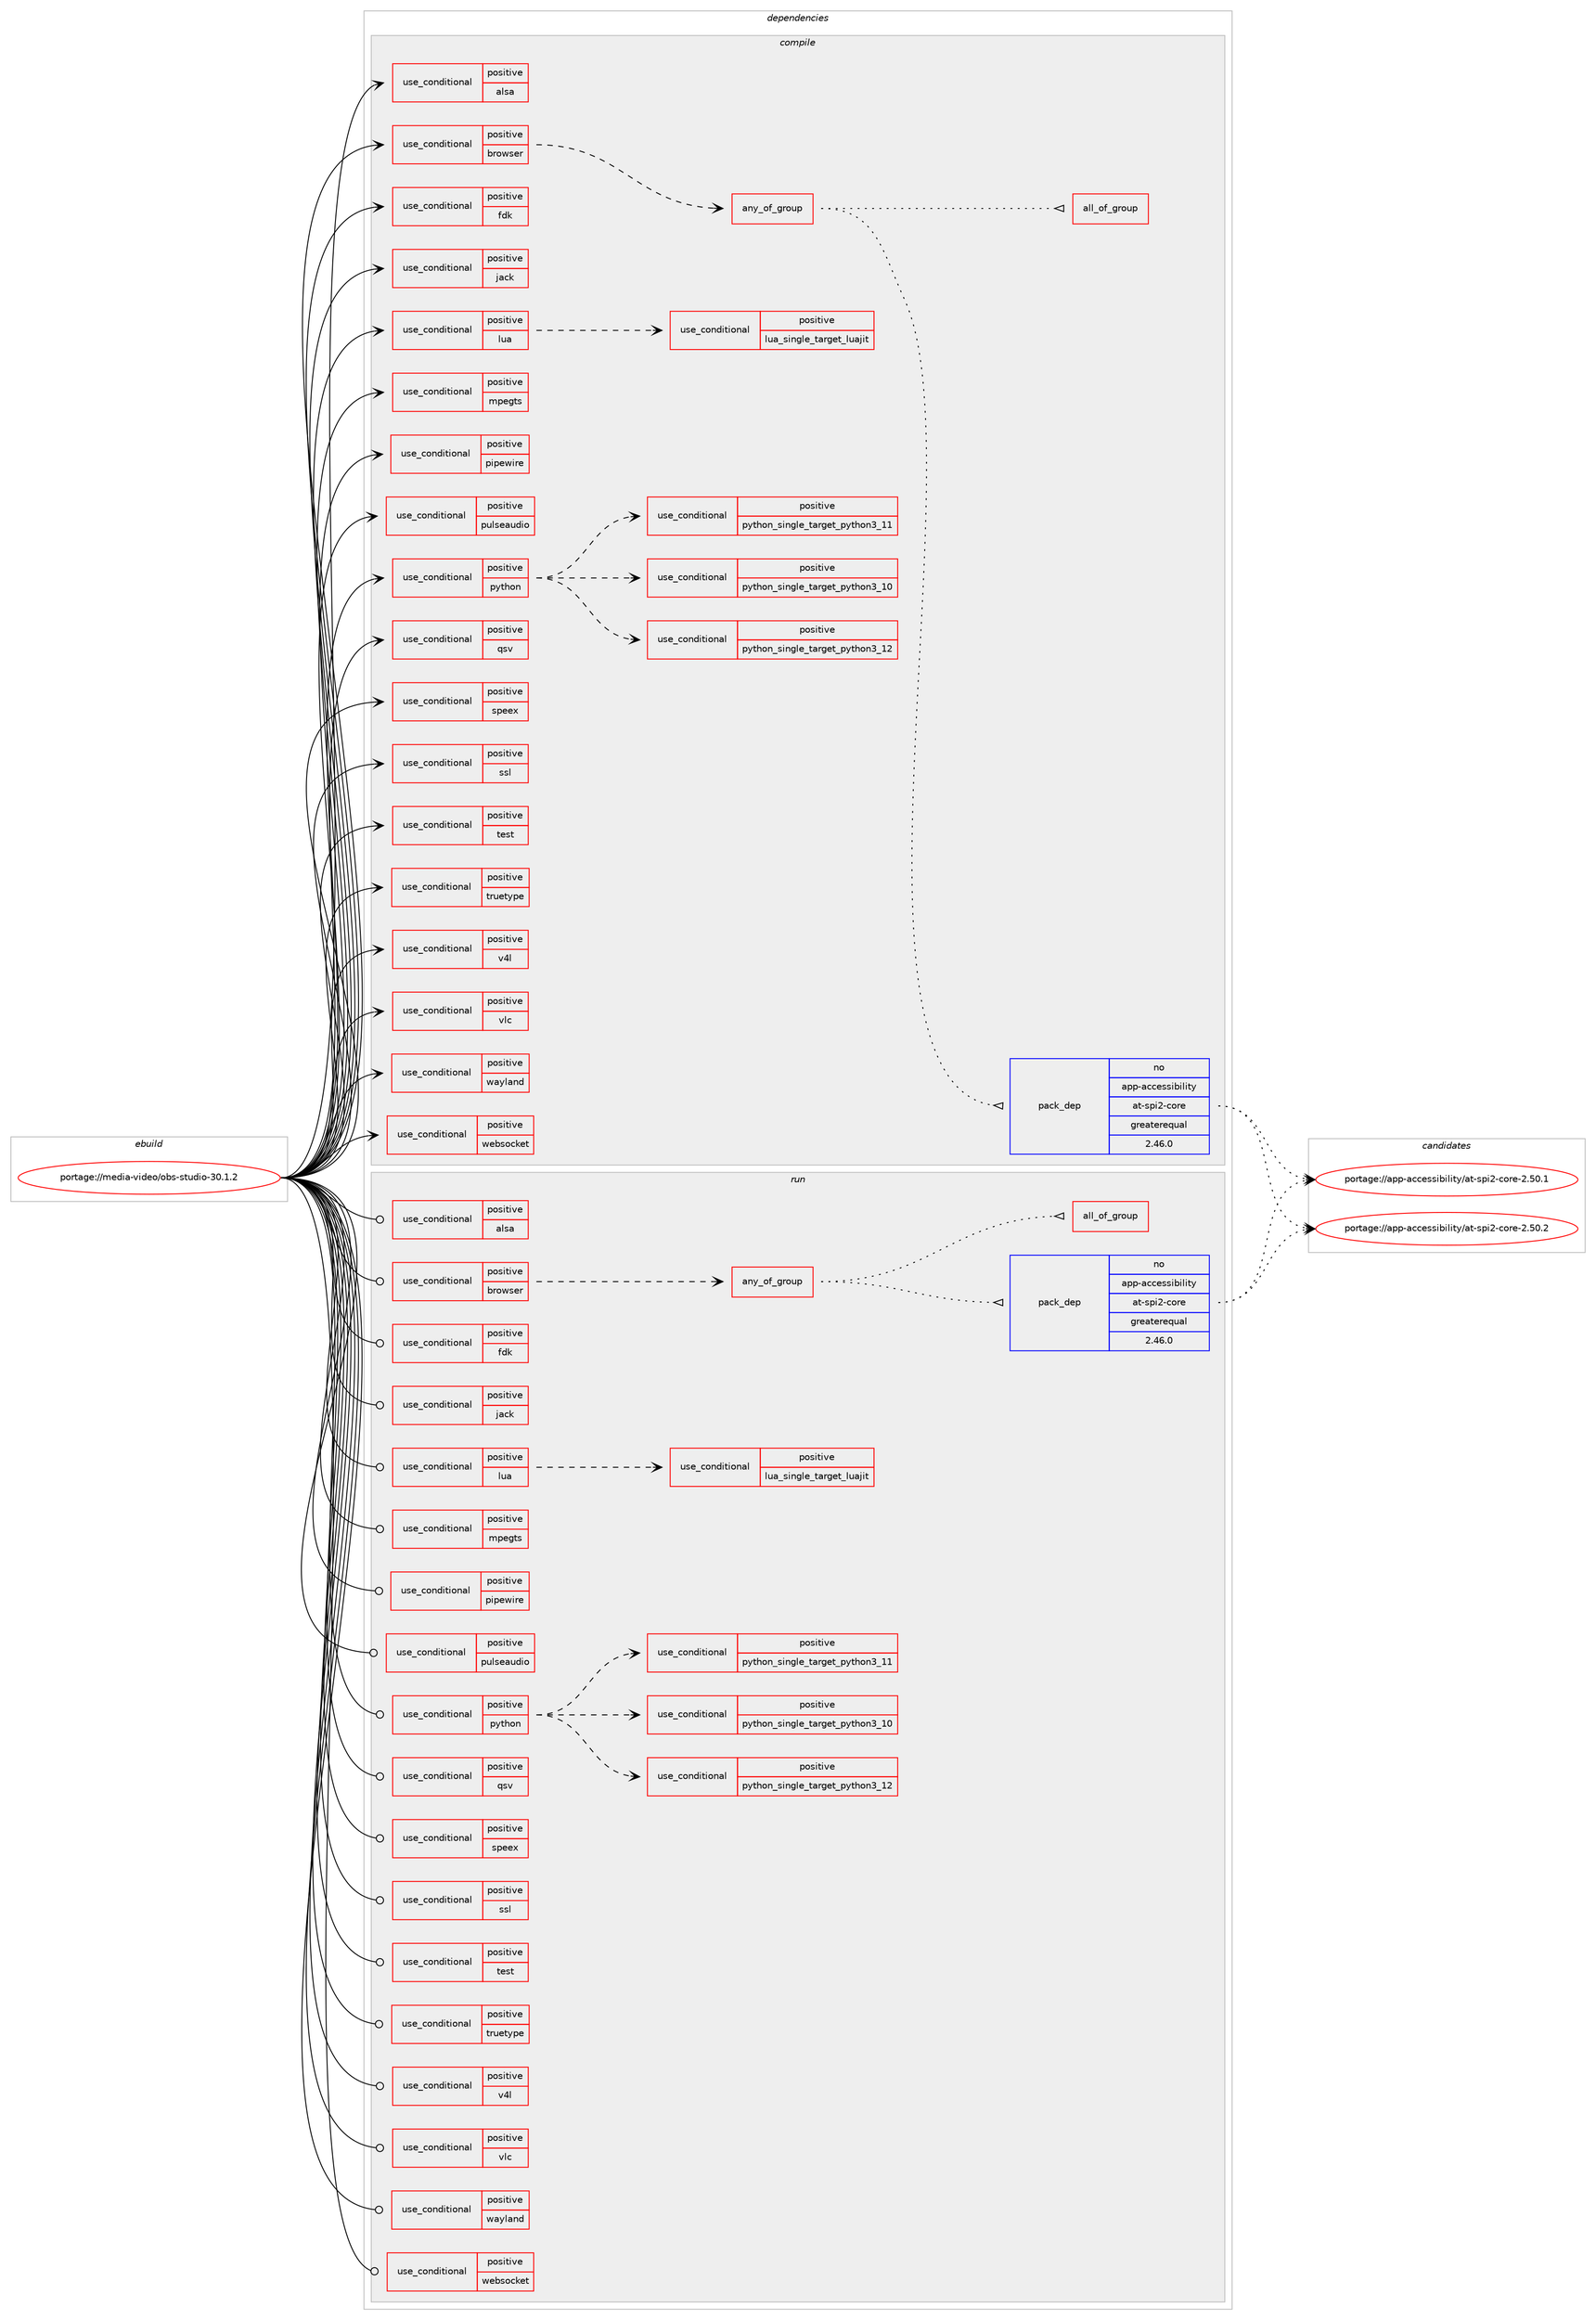 digraph prolog {

# *************
# Graph options
# *************

newrank=true;
concentrate=true;
compound=true;
graph [rankdir=LR,fontname=Helvetica,fontsize=10,ranksep=1.5];#, ranksep=2.5, nodesep=0.2];
edge  [arrowhead=vee];
node  [fontname=Helvetica,fontsize=10];

# **********
# The ebuild
# **********

subgraph cluster_leftcol {
color=gray;
rank=same;
label=<<i>ebuild</i>>;
id [label="portage://media-video/obs-studio-30.1.2", color=red, width=4, href="../media-video/obs-studio-30.1.2.svg"];
}

# ****************
# The dependencies
# ****************

subgraph cluster_midcol {
color=gray;
label=<<i>dependencies</i>>;
subgraph cluster_compile {
fillcolor="#eeeeee";
style=filled;
label=<<i>compile</i>>;
subgraph cond83059 {
dependency171029 [label=<<TABLE BORDER="0" CELLBORDER="1" CELLSPACING="0" CELLPADDING="4"><TR><TD ROWSPAN="3" CELLPADDING="10">use_conditional</TD></TR><TR><TD>positive</TD></TR><TR><TD>alsa</TD></TR></TABLE>>, shape=none, color=red];
# *** BEGIN UNKNOWN DEPENDENCY TYPE (TODO) ***
# dependency171029 -> package_dependency(portage://media-video/obs-studio-30.1.2,install,no,media-libs,alsa-lib,none,[,,],[],[])
# *** END UNKNOWN DEPENDENCY TYPE (TODO) ***

}
id:e -> dependency171029:w [weight=20,style="solid",arrowhead="vee"];
subgraph cond83060 {
dependency171030 [label=<<TABLE BORDER="0" CELLBORDER="1" CELLSPACING="0" CELLPADDING="4"><TR><TD ROWSPAN="3" CELLPADDING="10">use_conditional</TD></TR><TR><TD>positive</TD></TR><TR><TD>browser</TD></TR></TABLE>>, shape=none, color=red];
subgraph any2308 {
dependency171031 [label=<<TABLE BORDER="0" CELLBORDER="1" CELLSPACING="0" CELLPADDING="4"><TR><TD CELLPADDING="10">any_of_group</TD></TR></TABLE>>, shape=none, color=red];subgraph pack85498 {
dependency171032 [label=<<TABLE BORDER="0" CELLBORDER="1" CELLSPACING="0" CELLPADDING="4" WIDTH="220"><TR><TD ROWSPAN="6" CELLPADDING="30">pack_dep</TD></TR><TR><TD WIDTH="110">no</TD></TR><TR><TD>app-accessibility</TD></TR><TR><TD>at-spi2-core</TD></TR><TR><TD>greaterequal</TD></TR><TR><TD>2.46.0</TD></TR></TABLE>>, shape=none, color=blue];
}
dependency171031:e -> dependency171032:w [weight=20,style="dotted",arrowhead="oinv"];
subgraph all167 {
dependency171033 [label=<<TABLE BORDER="0" CELLBORDER="1" CELLSPACING="0" CELLPADDING="4"><TR><TD CELLPADDING="10">all_of_group</TD></TR></TABLE>>, shape=none, color=red];# *** BEGIN UNKNOWN DEPENDENCY TYPE (TODO) ***
# dependency171033 -> package_dependency(portage://media-video/obs-studio-30.1.2,install,no,app-accessibility,at-spi2-atk,none,[,,],[],[])
# *** END UNKNOWN DEPENDENCY TYPE (TODO) ***

# *** BEGIN UNKNOWN DEPENDENCY TYPE (TODO) ***
# dependency171033 -> package_dependency(portage://media-video/obs-studio-30.1.2,install,no,dev-libs,atk,none,[,,],[],[])
# *** END UNKNOWN DEPENDENCY TYPE (TODO) ***

}
dependency171031:e -> dependency171033:w [weight=20,style="dotted",arrowhead="oinv"];
}
dependency171030:e -> dependency171031:w [weight=20,style="dashed",arrowhead="vee"];
# *** BEGIN UNKNOWN DEPENDENCY TYPE (TODO) ***
# dependency171030 -> package_dependency(portage://media-video/obs-studio-30.1.2,install,no,dev-cpp,nlohmann_json,none,[,,],[],[])
# *** END UNKNOWN DEPENDENCY TYPE (TODO) ***

# *** BEGIN UNKNOWN DEPENDENCY TYPE (TODO) ***
# dependency171030 -> package_dependency(portage://media-video/obs-studio-30.1.2,install,no,dev-libs,expat,none,[,,],[],[])
# *** END UNKNOWN DEPENDENCY TYPE (TODO) ***

# *** BEGIN UNKNOWN DEPENDENCY TYPE (TODO) ***
# dependency171030 -> package_dependency(portage://media-video/obs-studio-30.1.2,install,no,dev-libs,glib,none,[,,],[],[])
# *** END UNKNOWN DEPENDENCY TYPE (TODO) ***

# *** BEGIN UNKNOWN DEPENDENCY TYPE (TODO) ***
# dependency171030 -> package_dependency(portage://media-video/obs-studio-30.1.2,install,no,dev-libs,nspr,none,[,,],[],[])
# *** END UNKNOWN DEPENDENCY TYPE (TODO) ***

# *** BEGIN UNKNOWN DEPENDENCY TYPE (TODO) ***
# dependency171030 -> package_dependency(portage://media-video/obs-studio-30.1.2,install,no,dev-libs,nss,none,[,,],[],[])
# *** END UNKNOWN DEPENDENCY TYPE (TODO) ***

# *** BEGIN UNKNOWN DEPENDENCY TYPE (TODO) ***
# dependency171030 -> package_dependency(portage://media-video/obs-studio-30.1.2,install,no,dev-libs,wayland,none,[,,],[],[])
# *** END UNKNOWN DEPENDENCY TYPE (TODO) ***

# *** BEGIN UNKNOWN DEPENDENCY TYPE (TODO) ***
# dependency171030 -> package_dependency(portage://media-video/obs-studio-30.1.2,install,no,media-libs,alsa-lib,none,[,,],[],[])
# *** END UNKNOWN DEPENDENCY TYPE (TODO) ***

# *** BEGIN UNKNOWN DEPENDENCY TYPE (TODO) ***
# dependency171030 -> package_dependency(portage://media-video/obs-studio-30.1.2,install,no,media-libs,fontconfig,none,[,,],[],[])
# *** END UNKNOWN DEPENDENCY TYPE (TODO) ***

# *** BEGIN UNKNOWN DEPENDENCY TYPE (TODO) ***
# dependency171030 -> package_dependency(portage://media-video/obs-studio-30.1.2,install,no,media-libs,mesa,none,[,,],[],[use(enable(gbm),positive)])
# *** END UNKNOWN DEPENDENCY TYPE (TODO) ***

# *** BEGIN UNKNOWN DEPENDENCY TYPE (TODO) ***
# dependency171030 -> package_dependency(portage://media-video/obs-studio-30.1.2,install,no,net-print,cups,none,[,,],[],[])
# *** END UNKNOWN DEPENDENCY TYPE (TODO) ***

# *** BEGIN UNKNOWN DEPENDENCY TYPE (TODO) ***
# dependency171030 -> package_dependency(portage://media-video/obs-studio-30.1.2,install,no,x11-libs,cairo,none,[,,],[],[])
# *** END UNKNOWN DEPENDENCY TYPE (TODO) ***

# *** BEGIN UNKNOWN DEPENDENCY TYPE (TODO) ***
# dependency171030 -> package_dependency(portage://media-video/obs-studio-30.1.2,install,no,x11-libs,libdrm,none,[,,],[],[])
# *** END UNKNOWN DEPENDENCY TYPE (TODO) ***

# *** BEGIN UNKNOWN DEPENDENCY TYPE (TODO) ***
# dependency171030 -> package_dependency(portage://media-video/obs-studio-30.1.2,install,no,x11-libs,libXcursor,none,[,,],[],[])
# *** END UNKNOWN DEPENDENCY TYPE (TODO) ***

# *** BEGIN UNKNOWN DEPENDENCY TYPE (TODO) ***
# dependency171030 -> package_dependency(portage://media-video/obs-studio-30.1.2,install,no,x11-libs,libXdamage,none,[,,],[],[])
# *** END UNKNOWN DEPENDENCY TYPE (TODO) ***

# *** BEGIN UNKNOWN DEPENDENCY TYPE (TODO) ***
# dependency171030 -> package_dependency(portage://media-video/obs-studio-30.1.2,install,no,x11-libs,libXext,none,[,,],[],[])
# *** END UNKNOWN DEPENDENCY TYPE (TODO) ***

# *** BEGIN UNKNOWN DEPENDENCY TYPE (TODO) ***
# dependency171030 -> package_dependency(portage://media-video/obs-studio-30.1.2,install,no,x11-libs,libXi,none,[,,],[],[])
# *** END UNKNOWN DEPENDENCY TYPE (TODO) ***

# *** BEGIN UNKNOWN DEPENDENCY TYPE (TODO) ***
# dependency171030 -> package_dependency(portage://media-video/obs-studio-30.1.2,install,no,x11-libs,libxkbcommon,none,[,,],[],[])
# *** END UNKNOWN DEPENDENCY TYPE (TODO) ***

# *** BEGIN UNKNOWN DEPENDENCY TYPE (TODO) ***
# dependency171030 -> package_dependency(portage://media-video/obs-studio-30.1.2,install,no,x11-libs,libXrandr,none,[,,],[],[])
# *** END UNKNOWN DEPENDENCY TYPE (TODO) ***

# *** BEGIN UNKNOWN DEPENDENCY TYPE (TODO) ***
# dependency171030 -> package_dependency(portage://media-video/obs-studio-30.1.2,install,no,x11-libs,libXrender,none,[,,],[],[])
# *** END UNKNOWN DEPENDENCY TYPE (TODO) ***

# *** BEGIN UNKNOWN DEPENDENCY TYPE (TODO) ***
# dependency171030 -> package_dependency(portage://media-video/obs-studio-30.1.2,install,no,x11-libs,libXScrnSaver,none,[,,],[],[])
# *** END UNKNOWN DEPENDENCY TYPE (TODO) ***

# *** BEGIN UNKNOWN DEPENDENCY TYPE (TODO) ***
# dependency171030 -> package_dependency(portage://media-video/obs-studio-30.1.2,install,no,x11-libs,libxshmfence,none,[,,],[],[])
# *** END UNKNOWN DEPENDENCY TYPE (TODO) ***

# *** BEGIN UNKNOWN DEPENDENCY TYPE (TODO) ***
# dependency171030 -> package_dependency(portage://media-video/obs-studio-30.1.2,install,no,x11-libs,libXtst,none,[,,],[],[])
# *** END UNKNOWN DEPENDENCY TYPE (TODO) ***

# *** BEGIN UNKNOWN DEPENDENCY TYPE (TODO) ***
# dependency171030 -> package_dependency(portage://media-video/obs-studio-30.1.2,install,no,x11-libs,pango,none,[,,],[],[])
# *** END UNKNOWN DEPENDENCY TYPE (TODO) ***

}
id:e -> dependency171030:w [weight=20,style="solid",arrowhead="vee"];
subgraph cond83061 {
dependency171034 [label=<<TABLE BORDER="0" CELLBORDER="1" CELLSPACING="0" CELLPADDING="4"><TR><TD ROWSPAN="3" CELLPADDING="10">use_conditional</TD></TR><TR><TD>positive</TD></TR><TR><TD>fdk</TD></TR></TABLE>>, shape=none, color=red];
# *** BEGIN UNKNOWN DEPENDENCY TYPE (TODO) ***
# dependency171034 -> package_dependency(portage://media-video/obs-studio-30.1.2,install,no,media-libs,fdk-aac,none,[,,],any_same_slot,[])
# *** END UNKNOWN DEPENDENCY TYPE (TODO) ***

}
id:e -> dependency171034:w [weight=20,style="solid",arrowhead="vee"];
subgraph cond83062 {
dependency171035 [label=<<TABLE BORDER="0" CELLBORDER="1" CELLSPACING="0" CELLPADDING="4"><TR><TD ROWSPAN="3" CELLPADDING="10">use_conditional</TD></TR><TR><TD>positive</TD></TR><TR><TD>jack</TD></TR></TABLE>>, shape=none, color=red];
# *** BEGIN UNKNOWN DEPENDENCY TYPE (TODO) ***
# dependency171035 -> package_dependency(portage://media-video/obs-studio-30.1.2,install,no,virtual,jack,none,[,,],[],[])
# *** END UNKNOWN DEPENDENCY TYPE (TODO) ***

}
id:e -> dependency171035:w [weight=20,style="solid",arrowhead="vee"];
subgraph cond83063 {
dependency171036 [label=<<TABLE BORDER="0" CELLBORDER="1" CELLSPACING="0" CELLPADDING="4"><TR><TD ROWSPAN="3" CELLPADDING="10">use_conditional</TD></TR><TR><TD>positive</TD></TR><TR><TD>lua</TD></TR></TABLE>>, shape=none, color=red];
subgraph cond83064 {
dependency171037 [label=<<TABLE BORDER="0" CELLBORDER="1" CELLSPACING="0" CELLPADDING="4"><TR><TD ROWSPAN="3" CELLPADDING="10">use_conditional</TD></TR><TR><TD>positive</TD></TR><TR><TD>lua_single_target_luajit</TD></TR></TABLE>>, shape=none, color=red];
# *** BEGIN UNKNOWN DEPENDENCY TYPE (TODO) ***
# dependency171037 -> package_dependency(portage://media-video/obs-studio-30.1.2,install,no,dev-lang,luajit,none,[,,],any_same_slot,[])
# *** END UNKNOWN DEPENDENCY TYPE (TODO) ***

}
dependency171036:e -> dependency171037:w [weight=20,style="dashed",arrowhead="vee"];
}
id:e -> dependency171036:w [weight=20,style="solid",arrowhead="vee"];
subgraph cond83065 {
dependency171038 [label=<<TABLE BORDER="0" CELLBORDER="1" CELLSPACING="0" CELLPADDING="4"><TR><TD ROWSPAN="3" CELLPADDING="10">use_conditional</TD></TR><TR><TD>positive</TD></TR><TR><TD>mpegts</TD></TR></TABLE>>, shape=none, color=red];
# *** BEGIN UNKNOWN DEPENDENCY TYPE (TODO) ***
# dependency171038 -> package_dependency(portage://media-video/obs-studio-30.1.2,install,no,net-libs,librist,none,[,,],[],[])
# *** END UNKNOWN DEPENDENCY TYPE (TODO) ***

# *** BEGIN UNKNOWN DEPENDENCY TYPE (TODO) ***
# dependency171038 -> package_dependency(portage://media-video/obs-studio-30.1.2,install,no,net-libs,srt,none,[,,],[],[])
# *** END UNKNOWN DEPENDENCY TYPE (TODO) ***

}
id:e -> dependency171038:w [weight=20,style="solid",arrowhead="vee"];
subgraph cond83066 {
dependency171039 [label=<<TABLE BORDER="0" CELLBORDER="1" CELLSPACING="0" CELLPADDING="4"><TR><TD ROWSPAN="3" CELLPADDING="10">use_conditional</TD></TR><TR><TD>positive</TD></TR><TR><TD>pipewire</TD></TR></TABLE>>, shape=none, color=red];
# *** BEGIN UNKNOWN DEPENDENCY TYPE (TODO) ***
# dependency171039 -> package_dependency(portage://media-video/obs-studio-30.1.2,install,no,media-video,pipewire,none,[,,],any_same_slot,[])
# *** END UNKNOWN DEPENDENCY TYPE (TODO) ***

}
id:e -> dependency171039:w [weight=20,style="solid",arrowhead="vee"];
subgraph cond83067 {
dependency171040 [label=<<TABLE BORDER="0" CELLBORDER="1" CELLSPACING="0" CELLPADDING="4"><TR><TD ROWSPAN="3" CELLPADDING="10">use_conditional</TD></TR><TR><TD>positive</TD></TR><TR><TD>pulseaudio</TD></TR></TABLE>>, shape=none, color=red];
# *** BEGIN UNKNOWN DEPENDENCY TYPE (TODO) ***
# dependency171040 -> package_dependency(portage://media-video/obs-studio-30.1.2,install,no,media-libs,libpulse,none,[,,],[],[])
# *** END UNKNOWN DEPENDENCY TYPE (TODO) ***

}
id:e -> dependency171040:w [weight=20,style="solid",arrowhead="vee"];
subgraph cond83068 {
dependency171041 [label=<<TABLE BORDER="0" CELLBORDER="1" CELLSPACING="0" CELLPADDING="4"><TR><TD ROWSPAN="3" CELLPADDING="10">use_conditional</TD></TR><TR><TD>positive</TD></TR><TR><TD>python</TD></TR></TABLE>>, shape=none, color=red];
subgraph cond83069 {
dependency171042 [label=<<TABLE BORDER="0" CELLBORDER="1" CELLSPACING="0" CELLPADDING="4"><TR><TD ROWSPAN="3" CELLPADDING="10">use_conditional</TD></TR><TR><TD>positive</TD></TR><TR><TD>python_single_target_python3_10</TD></TR></TABLE>>, shape=none, color=red];
# *** BEGIN UNKNOWN DEPENDENCY TYPE (TODO) ***
# dependency171042 -> package_dependency(portage://media-video/obs-studio-30.1.2,install,no,dev-lang,python,none,[,,],[slot(3.10)],[])
# *** END UNKNOWN DEPENDENCY TYPE (TODO) ***

}
dependency171041:e -> dependency171042:w [weight=20,style="dashed",arrowhead="vee"];
subgraph cond83070 {
dependency171043 [label=<<TABLE BORDER="0" CELLBORDER="1" CELLSPACING="0" CELLPADDING="4"><TR><TD ROWSPAN="3" CELLPADDING="10">use_conditional</TD></TR><TR><TD>positive</TD></TR><TR><TD>python_single_target_python3_11</TD></TR></TABLE>>, shape=none, color=red];
# *** BEGIN UNKNOWN DEPENDENCY TYPE (TODO) ***
# dependency171043 -> package_dependency(portage://media-video/obs-studio-30.1.2,install,no,dev-lang,python,none,[,,],[slot(3.11)],[])
# *** END UNKNOWN DEPENDENCY TYPE (TODO) ***

}
dependency171041:e -> dependency171043:w [weight=20,style="dashed",arrowhead="vee"];
subgraph cond83071 {
dependency171044 [label=<<TABLE BORDER="0" CELLBORDER="1" CELLSPACING="0" CELLPADDING="4"><TR><TD ROWSPAN="3" CELLPADDING="10">use_conditional</TD></TR><TR><TD>positive</TD></TR><TR><TD>python_single_target_python3_12</TD></TR></TABLE>>, shape=none, color=red];
# *** BEGIN UNKNOWN DEPENDENCY TYPE (TODO) ***
# dependency171044 -> package_dependency(portage://media-video/obs-studio-30.1.2,install,no,dev-lang,python,none,[,,],[slot(3.12)],[])
# *** END UNKNOWN DEPENDENCY TYPE (TODO) ***

}
dependency171041:e -> dependency171044:w [weight=20,style="dashed",arrowhead="vee"];
}
id:e -> dependency171041:w [weight=20,style="solid",arrowhead="vee"];
subgraph cond83072 {
dependency171045 [label=<<TABLE BORDER="0" CELLBORDER="1" CELLSPACING="0" CELLPADDING="4"><TR><TD ROWSPAN="3" CELLPADDING="10">use_conditional</TD></TR><TR><TD>positive</TD></TR><TR><TD>qsv</TD></TR></TABLE>>, shape=none, color=red];
# *** BEGIN UNKNOWN DEPENDENCY TYPE (TODO) ***
# dependency171045 -> package_dependency(portage://media-video/obs-studio-30.1.2,install,no,media-libs,libvpl,none,[,,],[],[])
# *** END UNKNOWN DEPENDENCY TYPE (TODO) ***

}
id:e -> dependency171045:w [weight=20,style="solid",arrowhead="vee"];
subgraph cond83073 {
dependency171046 [label=<<TABLE BORDER="0" CELLBORDER="1" CELLSPACING="0" CELLPADDING="4"><TR><TD ROWSPAN="3" CELLPADDING="10">use_conditional</TD></TR><TR><TD>positive</TD></TR><TR><TD>speex</TD></TR></TABLE>>, shape=none, color=red];
# *** BEGIN UNKNOWN DEPENDENCY TYPE (TODO) ***
# dependency171046 -> package_dependency(portage://media-video/obs-studio-30.1.2,install,no,media-libs,speexdsp,none,[,,],[],[])
# *** END UNKNOWN DEPENDENCY TYPE (TODO) ***

}
id:e -> dependency171046:w [weight=20,style="solid",arrowhead="vee"];
subgraph cond83074 {
dependency171047 [label=<<TABLE BORDER="0" CELLBORDER="1" CELLSPACING="0" CELLPADDING="4"><TR><TD ROWSPAN="3" CELLPADDING="10">use_conditional</TD></TR><TR><TD>positive</TD></TR><TR><TD>ssl</TD></TR></TABLE>>, shape=none, color=red];
# *** BEGIN UNKNOWN DEPENDENCY TYPE (TODO) ***
# dependency171047 -> package_dependency(portage://media-video/obs-studio-30.1.2,install,no,net-libs,mbedtls,none,[,,],any_same_slot,[])
# *** END UNKNOWN DEPENDENCY TYPE (TODO) ***

}
id:e -> dependency171047:w [weight=20,style="solid",arrowhead="vee"];
subgraph cond83075 {
dependency171048 [label=<<TABLE BORDER="0" CELLBORDER="1" CELLSPACING="0" CELLPADDING="4"><TR><TD ROWSPAN="3" CELLPADDING="10">use_conditional</TD></TR><TR><TD>positive</TD></TR><TR><TD>test</TD></TR></TABLE>>, shape=none, color=red];
# *** BEGIN UNKNOWN DEPENDENCY TYPE (TODO) ***
# dependency171048 -> package_dependency(portage://media-video/obs-studio-30.1.2,install,no,dev-util,cmocka,none,[,,],[],[])
# *** END UNKNOWN DEPENDENCY TYPE (TODO) ***

}
id:e -> dependency171048:w [weight=20,style="solid",arrowhead="vee"];
subgraph cond83076 {
dependency171049 [label=<<TABLE BORDER="0" CELLBORDER="1" CELLSPACING="0" CELLPADDING="4"><TR><TD ROWSPAN="3" CELLPADDING="10">use_conditional</TD></TR><TR><TD>positive</TD></TR><TR><TD>truetype</TD></TR></TABLE>>, shape=none, color=red];
# *** BEGIN UNKNOWN DEPENDENCY TYPE (TODO) ***
# dependency171049 -> package_dependency(portage://media-video/obs-studio-30.1.2,install,no,media-libs,fontconfig,none,[,,],[],[])
# *** END UNKNOWN DEPENDENCY TYPE (TODO) ***

# *** BEGIN UNKNOWN DEPENDENCY TYPE (TODO) ***
# dependency171049 -> package_dependency(portage://media-video/obs-studio-30.1.2,install,no,media-libs,freetype,none,[,,],[],[])
# *** END UNKNOWN DEPENDENCY TYPE (TODO) ***

}
id:e -> dependency171049:w [weight=20,style="solid",arrowhead="vee"];
subgraph cond83077 {
dependency171050 [label=<<TABLE BORDER="0" CELLBORDER="1" CELLSPACING="0" CELLPADDING="4"><TR><TD ROWSPAN="3" CELLPADDING="10">use_conditional</TD></TR><TR><TD>positive</TD></TR><TR><TD>v4l</TD></TR></TABLE>>, shape=none, color=red];
# *** BEGIN UNKNOWN DEPENDENCY TYPE (TODO) ***
# dependency171050 -> package_dependency(portage://media-video/obs-studio-30.1.2,install,no,media-libs,libv4l,none,[,,],[],[])
# *** END UNKNOWN DEPENDENCY TYPE (TODO) ***

# *** BEGIN UNKNOWN DEPENDENCY TYPE (TODO) ***
# dependency171050 -> package_dependency(portage://media-video/obs-studio-30.1.2,install,no,virtual,udev,none,[,,],[],[])
# *** END UNKNOWN DEPENDENCY TYPE (TODO) ***

}
id:e -> dependency171050:w [weight=20,style="solid",arrowhead="vee"];
subgraph cond83078 {
dependency171051 [label=<<TABLE BORDER="0" CELLBORDER="1" CELLSPACING="0" CELLPADDING="4"><TR><TD ROWSPAN="3" CELLPADDING="10">use_conditional</TD></TR><TR><TD>positive</TD></TR><TR><TD>vlc</TD></TR></TABLE>>, shape=none, color=red];
# *** BEGIN UNKNOWN DEPENDENCY TYPE (TODO) ***
# dependency171051 -> package_dependency(portage://media-video/obs-studio-30.1.2,install,no,media-video,vlc,none,[,,],any_same_slot,[])
# *** END UNKNOWN DEPENDENCY TYPE (TODO) ***

}
id:e -> dependency171051:w [weight=20,style="solid",arrowhead="vee"];
subgraph cond83079 {
dependency171052 [label=<<TABLE BORDER="0" CELLBORDER="1" CELLSPACING="0" CELLPADDING="4"><TR><TD ROWSPAN="3" CELLPADDING="10">use_conditional</TD></TR><TR><TD>positive</TD></TR><TR><TD>wayland</TD></TR></TABLE>>, shape=none, color=red];
# *** BEGIN UNKNOWN DEPENDENCY TYPE (TODO) ***
# dependency171052 -> package_dependency(portage://media-video/obs-studio-30.1.2,install,no,dev-libs,wayland,none,[,,],[],[])
# *** END UNKNOWN DEPENDENCY TYPE (TODO) ***

# *** BEGIN UNKNOWN DEPENDENCY TYPE (TODO) ***
# dependency171052 -> package_dependency(portage://media-video/obs-studio-30.1.2,install,no,x11-libs,libxkbcommon,none,[,,],[],[])
# *** END UNKNOWN DEPENDENCY TYPE (TODO) ***

}
id:e -> dependency171052:w [weight=20,style="solid",arrowhead="vee"];
subgraph cond83080 {
dependency171053 [label=<<TABLE BORDER="0" CELLBORDER="1" CELLSPACING="0" CELLPADDING="4"><TR><TD ROWSPAN="3" CELLPADDING="10">use_conditional</TD></TR><TR><TD>positive</TD></TR><TR><TD>websocket</TD></TR></TABLE>>, shape=none, color=red];
# *** BEGIN UNKNOWN DEPENDENCY TYPE (TODO) ***
# dependency171053 -> package_dependency(portage://media-video/obs-studio-30.1.2,install,no,dev-cpp,asio,none,[,,],[],[])
# *** END UNKNOWN DEPENDENCY TYPE (TODO) ***

# *** BEGIN UNKNOWN DEPENDENCY TYPE (TODO) ***
# dependency171053 -> package_dependency(portage://media-video/obs-studio-30.1.2,install,no,dev-cpp,nlohmann_json,none,[,,],[],[])
# *** END UNKNOWN DEPENDENCY TYPE (TODO) ***

# *** BEGIN UNKNOWN DEPENDENCY TYPE (TODO) ***
# dependency171053 -> package_dependency(portage://media-video/obs-studio-30.1.2,install,no,dev-cpp,websocketpp,none,[,,],[],[])
# *** END UNKNOWN DEPENDENCY TYPE (TODO) ***

# *** BEGIN UNKNOWN DEPENDENCY TYPE (TODO) ***
# dependency171053 -> package_dependency(portage://media-video/obs-studio-30.1.2,install,no,dev-libs,qr-code-generator,none,[,,],[],[])
# *** END UNKNOWN DEPENDENCY TYPE (TODO) ***

}
id:e -> dependency171053:w [weight=20,style="solid",arrowhead="vee"];
# *** BEGIN UNKNOWN DEPENDENCY TYPE (TODO) ***
# id -> package_dependency(portage://media-video/obs-studio-30.1.2,install,no,dev-libs,glib,none,[,,],[slot(2)],[])
# *** END UNKNOWN DEPENDENCY TYPE (TODO) ***

# *** BEGIN UNKNOWN DEPENDENCY TYPE (TODO) ***
# id -> package_dependency(portage://media-video/obs-studio-30.1.2,install,no,dev-libs,jansson,none,[,,],any_same_slot,[])
# *** END UNKNOWN DEPENDENCY TYPE (TODO) ***

# *** BEGIN UNKNOWN DEPENDENCY TYPE (TODO) ***
# id -> package_dependency(portage://media-video/obs-studio-30.1.2,install,no,dev-qt,qtbase,none,[,,],[slot(6)],[use(enable(network),none),use(enable(widgets),none),use(enable(xml),positive)])
# *** END UNKNOWN DEPENDENCY TYPE (TODO) ***

# *** BEGIN UNKNOWN DEPENDENCY TYPE (TODO) ***
# id -> package_dependency(portage://media-video/obs-studio-30.1.2,install,no,dev-qt,qtsvg,none,[,,],[slot(6)],[])
# *** END UNKNOWN DEPENDENCY TYPE (TODO) ***

# *** BEGIN UNKNOWN DEPENDENCY TYPE (TODO) ***
# id -> package_dependency(portage://media-video/obs-studio-30.1.2,install,no,media-libs,libglvnd,none,[,,],[],[use(enable(X),none)])
# *** END UNKNOWN DEPENDENCY TYPE (TODO) ***

# *** BEGIN UNKNOWN DEPENDENCY TYPE (TODO) ***
# id -> package_dependency(portage://media-video/obs-studio-30.1.2,install,no,media-libs,libva,none,[,,],[],[])
# *** END UNKNOWN DEPENDENCY TYPE (TODO) ***

# *** BEGIN UNKNOWN DEPENDENCY TYPE (TODO) ***
# id -> package_dependency(portage://media-video/obs-studio-30.1.2,install,no,media-libs,rnnoise,none,[,,],[],[])
# *** END UNKNOWN DEPENDENCY TYPE (TODO) ***

# *** BEGIN UNKNOWN DEPENDENCY TYPE (TODO) ***
# id -> package_dependency(portage://media-video/obs-studio-30.1.2,install,no,media-libs,x264,none,[,,],any_same_slot,[])
# *** END UNKNOWN DEPENDENCY TYPE (TODO) ***

# *** BEGIN UNKNOWN DEPENDENCY TYPE (TODO) ***
# id -> package_dependency(portage://media-video/obs-studio-30.1.2,install,no,media-video,ffmpeg,none,[,,],any_same_slot,[use(optenable(nvenc),none),use(enable(opus),none),use(enable(x264),none)])
# *** END UNKNOWN DEPENDENCY TYPE (TODO) ***

# *** BEGIN UNKNOWN DEPENDENCY TYPE (TODO) ***
# id -> package_dependency(portage://media-video/obs-studio-30.1.2,install,no,net-misc,curl,none,[,,],[],[])
# *** END UNKNOWN DEPENDENCY TYPE (TODO) ***

# *** BEGIN UNKNOWN DEPENDENCY TYPE (TODO) ***
# id -> package_dependency(portage://media-video/obs-studio-30.1.2,install,no,sys-apps,dbus,none,[,,],[],[])
# *** END UNKNOWN DEPENDENCY TYPE (TODO) ***

# *** BEGIN UNKNOWN DEPENDENCY TYPE (TODO) ***
# id -> package_dependency(portage://media-video/obs-studio-30.1.2,install,no,sys-apps,pciutils,none,[,,],[],[])
# *** END UNKNOWN DEPENDENCY TYPE (TODO) ***

# *** BEGIN UNKNOWN DEPENDENCY TYPE (TODO) ***
# id -> package_dependency(portage://media-video/obs-studio-30.1.2,install,no,sys-apps,util-linux,none,[,,],[],[])
# *** END UNKNOWN DEPENDENCY TYPE (TODO) ***

# *** BEGIN UNKNOWN DEPENDENCY TYPE (TODO) ***
# id -> package_dependency(portage://media-video/obs-studio-30.1.2,install,no,sys-libs,zlib,none,[,,],any_same_slot,[])
# *** END UNKNOWN DEPENDENCY TYPE (TODO) ***

# *** BEGIN UNKNOWN DEPENDENCY TYPE (TODO) ***
# id -> package_dependency(portage://media-video/obs-studio-30.1.2,install,no,x11-libs,libX11,none,[,,],[],[])
# *** END UNKNOWN DEPENDENCY TYPE (TODO) ***

# *** BEGIN UNKNOWN DEPENDENCY TYPE (TODO) ***
# id -> package_dependency(portage://media-video/obs-studio-30.1.2,install,no,x11-libs,libXcomposite,none,[,,],[],[])
# *** END UNKNOWN DEPENDENCY TYPE (TODO) ***

# *** BEGIN UNKNOWN DEPENDENCY TYPE (TODO) ***
# id -> package_dependency(portage://media-video/obs-studio-30.1.2,install,no,x11-libs,libXfixes,none,[,,],[],[])
# *** END UNKNOWN DEPENDENCY TYPE (TODO) ***

# *** BEGIN UNKNOWN DEPENDENCY TYPE (TODO) ***
# id -> package_dependency(portage://media-video/obs-studio-30.1.2,install,no,x11-libs,libxcb,none,[,,],any_same_slot,[])
# *** END UNKNOWN DEPENDENCY TYPE (TODO) ***

# *** BEGIN UNKNOWN DEPENDENCY TYPE (TODO) ***
# id -> package_dependency(portage://media-video/obs-studio-30.1.2,install,no,x11-libs,libxkbcommon,none,[,,],[],[])
# *** END UNKNOWN DEPENDENCY TYPE (TODO) ***

}
subgraph cluster_compileandrun {
fillcolor="#eeeeee";
style=filled;
label=<<i>compile and run</i>>;
}
subgraph cluster_run {
fillcolor="#eeeeee";
style=filled;
label=<<i>run</i>>;
subgraph cond83081 {
dependency171054 [label=<<TABLE BORDER="0" CELLBORDER="1" CELLSPACING="0" CELLPADDING="4"><TR><TD ROWSPAN="3" CELLPADDING="10">use_conditional</TD></TR><TR><TD>positive</TD></TR><TR><TD>alsa</TD></TR></TABLE>>, shape=none, color=red];
# *** BEGIN UNKNOWN DEPENDENCY TYPE (TODO) ***
# dependency171054 -> package_dependency(portage://media-video/obs-studio-30.1.2,run,no,media-libs,alsa-lib,none,[,,],[],[])
# *** END UNKNOWN DEPENDENCY TYPE (TODO) ***

}
id:e -> dependency171054:w [weight=20,style="solid",arrowhead="odot"];
subgraph cond83082 {
dependency171055 [label=<<TABLE BORDER="0" CELLBORDER="1" CELLSPACING="0" CELLPADDING="4"><TR><TD ROWSPAN="3" CELLPADDING="10">use_conditional</TD></TR><TR><TD>positive</TD></TR><TR><TD>browser</TD></TR></TABLE>>, shape=none, color=red];
subgraph any2309 {
dependency171056 [label=<<TABLE BORDER="0" CELLBORDER="1" CELLSPACING="0" CELLPADDING="4"><TR><TD CELLPADDING="10">any_of_group</TD></TR></TABLE>>, shape=none, color=red];subgraph pack85499 {
dependency171057 [label=<<TABLE BORDER="0" CELLBORDER="1" CELLSPACING="0" CELLPADDING="4" WIDTH="220"><TR><TD ROWSPAN="6" CELLPADDING="30">pack_dep</TD></TR><TR><TD WIDTH="110">no</TD></TR><TR><TD>app-accessibility</TD></TR><TR><TD>at-spi2-core</TD></TR><TR><TD>greaterequal</TD></TR><TR><TD>2.46.0</TD></TR></TABLE>>, shape=none, color=blue];
}
dependency171056:e -> dependency171057:w [weight=20,style="dotted",arrowhead="oinv"];
subgraph all168 {
dependency171058 [label=<<TABLE BORDER="0" CELLBORDER="1" CELLSPACING="0" CELLPADDING="4"><TR><TD CELLPADDING="10">all_of_group</TD></TR></TABLE>>, shape=none, color=red];# *** BEGIN UNKNOWN DEPENDENCY TYPE (TODO) ***
# dependency171058 -> package_dependency(portage://media-video/obs-studio-30.1.2,run,no,app-accessibility,at-spi2-atk,none,[,,],[],[])
# *** END UNKNOWN DEPENDENCY TYPE (TODO) ***

# *** BEGIN UNKNOWN DEPENDENCY TYPE (TODO) ***
# dependency171058 -> package_dependency(portage://media-video/obs-studio-30.1.2,run,no,dev-libs,atk,none,[,,],[],[])
# *** END UNKNOWN DEPENDENCY TYPE (TODO) ***

}
dependency171056:e -> dependency171058:w [weight=20,style="dotted",arrowhead="oinv"];
}
dependency171055:e -> dependency171056:w [weight=20,style="dashed",arrowhead="vee"];
# *** BEGIN UNKNOWN DEPENDENCY TYPE (TODO) ***
# dependency171055 -> package_dependency(portage://media-video/obs-studio-30.1.2,run,no,dev-cpp,nlohmann_json,none,[,,],[],[])
# *** END UNKNOWN DEPENDENCY TYPE (TODO) ***

# *** BEGIN UNKNOWN DEPENDENCY TYPE (TODO) ***
# dependency171055 -> package_dependency(portage://media-video/obs-studio-30.1.2,run,no,dev-libs,expat,none,[,,],[],[])
# *** END UNKNOWN DEPENDENCY TYPE (TODO) ***

# *** BEGIN UNKNOWN DEPENDENCY TYPE (TODO) ***
# dependency171055 -> package_dependency(portage://media-video/obs-studio-30.1.2,run,no,dev-libs,glib,none,[,,],[],[])
# *** END UNKNOWN DEPENDENCY TYPE (TODO) ***

# *** BEGIN UNKNOWN DEPENDENCY TYPE (TODO) ***
# dependency171055 -> package_dependency(portage://media-video/obs-studio-30.1.2,run,no,dev-libs,nspr,none,[,,],[],[])
# *** END UNKNOWN DEPENDENCY TYPE (TODO) ***

# *** BEGIN UNKNOWN DEPENDENCY TYPE (TODO) ***
# dependency171055 -> package_dependency(portage://media-video/obs-studio-30.1.2,run,no,dev-libs,nss,none,[,,],[],[])
# *** END UNKNOWN DEPENDENCY TYPE (TODO) ***

# *** BEGIN UNKNOWN DEPENDENCY TYPE (TODO) ***
# dependency171055 -> package_dependency(portage://media-video/obs-studio-30.1.2,run,no,dev-libs,wayland,none,[,,],[],[])
# *** END UNKNOWN DEPENDENCY TYPE (TODO) ***

# *** BEGIN UNKNOWN DEPENDENCY TYPE (TODO) ***
# dependency171055 -> package_dependency(portage://media-video/obs-studio-30.1.2,run,no,media-libs,alsa-lib,none,[,,],[],[])
# *** END UNKNOWN DEPENDENCY TYPE (TODO) ***

# *** BEGIN UNKNOWN DEPENDENCY TYPE (TODO) ***
# dependency171055 -> package_dependency(portage://media-video/obs-studio-30.1.2,run,no,media-libs,fontconfig,none,[,,],[],[])
# *** END UNKNOWN DEPENDENCY TYPE (TODO) ***

# *** BEGIN UNKNOWN DEPENDENCY TYPE (TODO) ***
# dependency171055 -> package_dependency(portage://media-video/obs-studio-30.1.2,run,no,media-libs,mesa,none,[,,],[],[use(enable(gbm),positive)])
# *** END UNKNOWN DEPENDENCY TYPE (TODO) ***

# *** BEGIN UNKNOWN DEPENDENCY TYPE (TODO) ***
# dependency171055 -> package_dependency(portage://media-video/obs-studio-30.1.2,run,no,net-print,cups,none,[,,],[],[])
# *** END UNKNOWN DEPENDENCY TYPE (TODO) ***

# *** BEGIN UNKNOWN DEPENDENCY TYPE (TODO) ***
# dependency171055 -> package_dependency(portage://media-video/obs-studio-30.1.2,run,no,x11-libs,cairo,none,[,,],[],[])
# *** END UNKNOWN DEPENDENCY TYPE (TODO) ***

# *** BEGIN UNKNOWN DEPENDENCY TYPE (TODO) ***
# dependency171055 -> package_dependency(portage://media-video/obs-studio-30.1.2,run,no,x11-libs,libdrm,none,[,,],[],[])
# *** END UNKNOWN DEPENDENCY TYPE (TODO) ***

# *** BEGIN UNKNOWN DEPENDENCY TYPE (TODO) ***
# dependency171055 -> package_dependency(portage://media-video/obs-studio-30.1.2,run,no,x11-libs,libXcursor,none,[,,],[],[])
# *** END UNKNOWN DEPENDENCY TYPE (TODO) ***

# *** BEGIN UNKNOWN DEPENDENCY TYPE (TODO) ***
# dependency171055 -> package_dependency(portage://media-video/obs-studio-30.1.2,run,no,x11-libs,libXdamage,none,[,,],[],[])
# *** END UNKNOWN DEPENDENCY TYPE (TODO) ***

# *** BEGIN UNKNOWN DEPENDENCY TYPE (TODO) ***
# dependency171055 -> package_dependency(portage://media-video/obs-studio-30.1.2,run,no,x11-libs,libXext,none,[,,],[],[])
# *** END UNKNOWN DEPENDENCY TYPE (TODO) ***

# *** BEGIN UNKNOWN DEPENDENCY TYPE (TODO) ***
# dependency171055 -> package_dependency(portage://media-video/obs-studio-30.1.2,run,no,x11-libs,libXi,none,[,,],[],[])
# *** END UNKNOWN DEPENDENCY TYPE (TODO) ***

# *** BEGIN UNKNOWN DEPENDENCY TYPE (TODO) ***
# dependency171055 -> package_dependency(portage://media-video/obs-studio-30.1.2,run,no,x11-libs,libxkbcommon,none,[,,],[],[])
# *** END UNKNOWN DEPENDENCY TYPE (TODO) ***

# *** BEGIN UNKNOWN DEPENDENCY TYPE (TODO) ***
# dependency171055 -> package_dependency(portage://media-video/obs-studio-30.1.2,run,no,x11-libs,libXrandr,none,[,,],[],[])
# *** END UNKNOWN DEPENDENCY TYPE (TODO) ***

# *** BEGIN UNKNOWN DEPENDENCY TYPE (TODO) ***
# dependency171055 -> package_dependency(portage://media-video/obs-studio-30.1.2,run,no,x11-libs,libXrender,none,[,,],[],[])
# *** END UNKNOWN DEPENDENCY TYPE (TODO) ***

# *** BEGIN UNKNOWN DEPENDENCY TYPE (TODO) ***
# dependency171055 -> package_dependency(portage://media-video/obs-studio-30.1.2,run,no,x11-libs,libXScrnSaver,none,[,,],[],[])
# *** END UNKNOWN DEPENDENCY TYPE (TODO) ***

# *** BEGIN UNKNOWN DEPENDENCY TYPE (TODO) ***
# dependency171055 -> package_dependency(portage://media-video/obs-studio-30.1.2,run,no,x11-libs,libxshmfence,none,[,,],[],[])
# *** END UNKNOWN DEPENDENCY TYPE (TODO) ***

# *** BEGIN UNKNOWN DEPENDENCY TYPE (TODO) ***
# dependency171055 -> package_dependency(portage://media-video/obs-studio-30.1.2,run,no,x11-libs,libXtst,none,[,,],[],[])
# *** END UNKNOWN DEPENDENCY TYPE (TODO) ***

# *** BEGIN UNKNOWN DEPENDENCY TYPE (TODO) ***
# dependency171055 -> package_dependency(portage://media-video/obs-studio-30.1.2,run,no,x11-libs,pango,none,[,,],[],[])
# *** END UNKNOWN DEPENDENCY TYPE (TODO) ***

}
id:e -> dependency171055:w [weight=20,style="solid",arrowhead="odot"];
subgraph cond83083 {
dependency171059 [label=<<TABLE BORDER="0" CELLBORDER="1" CELLSPACING="0" CELLPADDING="4"><TR><TD ROWSPAN="3" CELLPADDING="10">use_conditional</TD></TR><TR><TD>positive</TD></TR><TR><TD>fdk</TD></TR></TABLE>>, shape=none, color=red];
# *** BEGIN UNKNOWN DEPENDENCY TYPE (TODO) ***
# dependency171059 -> package_dependency(portage://media-video/obs-studio-30.1.2,run,no,media-libs,fdk-aac,none,[,,],any_same_slot,[])
# *** END UNKNOWN DEPENDENCY TYPE (TODO) ***

}
id:e -> dependency171059:w [weight=20,style="solid",arrowhead="odot"];
subgraph cond83084 {
dependency171060 [label=<<TABLE BORDER="0" CELLBORDER="1" CELLSPACING="0" CELLPADDING="4"><TR><TD ROWSPAN="3" CELLPADDING="10">use_conditional</TD></TR><TR><TD>positive</TD></TR><TR><TD>jack</TD></TR></TABLE>>, shape=none, color=red];
# *** BEGIN UNKNOWN DEPENDENCY TYPE (TODO) ***
# dependency171060 -> package_dependency(portage://media-video/obs-studio-30.1.2,run,no,virtual,jack,none,[,,],[],[])
# *** END UNKNOWN DEPENDENCY TYPE (TODO) ***

}
id:e -> dependency171060:w [weight=20,style="solid",arrowhead="odot"];
subgraph cond83085 {
dependency171061 [label=<<TABLE BORDER="0" CELLBORDER="1" CELLSPACING="0" CELLPADDING="4"><TR><TD ROWSPAN="3" CELLPADDING="10">use_conditional</TD></TR><TR><TD>positive</TD></TR><TR><TD>lua</TD></TR></TABLE>>, shape=none, color=red];
subgraph cond83086 {
dependency171062 [label=<<TABLE BORDER="0" CELLBORDER="1" CELLSPACING="0" CELLPADDING="4"><TR><TD ROWSPAN="3" CELLPADDING="10">use_conditional</TD></TR><TR><TD>positive</TD></TR><TR><TD>lua_single_target_luajit</TD></TR></TABLE>>, shape=none, color=red];
# *** BEGIN UNKNOWN DEPENDENCY TYPE (TODO) ***
# dependency171062 -> package_dependency(portage://media-video/obs-studio-30.1.2,run,no,dev-lang,luajit,none,[,,],any_same_slot,[])
# *** END UNKNOWN DEPENDENCY TYPE (TODO) ***

}
dependency171061:e -> dependency171062:w [weight=20,style="dashed",arrowhead="vee"];
}
id:e -> dependency171061:w [weight=20,style="solid",arrowhead="odot"];
subgraph cond83087 {
dependency171063 [label=<<TABLE BORDER="0" CELLBORDER="1" CELLSPACING="0" CELLPADDING="4"><TR><TD ROWSPAN="3" CELLPADDING="10">use_conditional</TD></TR><TR><TD>positive</TD></TR><TR><TD>mpegts</TD></TR></TABLE>>, shape=none, color=red];
# *** BEGIN UNKNOWN DEPENDENCY TYPE (TODO) ***
# dependency171063 -> package_dependency(portage://media-video/obs-studio-30.1.2,run,no,net-libs,librist,none,[,,],[],[])
# *** END UNKNOWN DEPENDENCY TYPE (TODO) ***

# *** BEGIN UNKNOWN DEPENDENCY TYPE (TODO) ***
# dependency171063 -> package_dependency(portage://media-video/obs-studio-30.1.2,run,no,net-libs,srt,none,[,,],[],[])
# *** END UNKNOWN DEPENDENCY TYPE (TODO) ***

}
id:e -> dependency171063:w [weight=20,style="solid",arrowhead="odot"];
subgraph cond83088 {
dependency171064 [label=<<TABLE BORDER="0" CELLBORDER="1" CELLSPACING="0" CELLPADDING="4"><TR><TD ROWSPAN="3" CELLPADDING="10">use_conditional</TD></TR><TR><TD>positive</TD></TR><TR><TD>pipewire</TD></TR></TABLE>>, shape=none, color=red];
# *** BEGIN UNKNOWN DEPENDENCY TYPE (TODO) ***
# dependency171064 -> package_dependency(portage://media-video/obs-studio-30.1.2,run,no,media-video,pipewire,none,[,,],any_same_slot,[])
# *** END UNKNOWN DEPENDENCY TYPE (TODO) ***

}
id:e -> dependency171064:w [weight=20,style="solid",arrowhead="odot"];
subgraph cond83089 {
dependency171065 [label=<<TABLE BORDER="0" CELLBORDER="1" CELLSPACING="0" CELLPADDING="4"><TR><TD ROWSPAN="3" CELLPADDING="10">use_conditional</TD></TR><TR><TD>positive</TD></TR><TR><TD>pulseaudio</TD></TR></TABLE>>, shape=none, color=red];
# *** BEGIN UNKNOWN DEPENDENCY TYPE (TODO) ***
# dependency171065 -> package_dependency(portage://media-video/obs-studio-30.1.2,run,no,media-libs,libpulse,none,[,,],[],[])
# *** END UNKNOWN DEPENDENCY TYPE (TODO) ***

}
id:e -> dependency171065:w [weight=20,style="solid",arrowhead="odot"];
subgraph cond83090 {
dependency171066 [label=<<TABLE BORDER="0" CELLBORDER="1" CELLSPACING="0" CELLPADDING="4"><TR><TD ROWSPAN="3" CELLPADDING="10">use_conditional</TD></TR><TR><TD>positive</TD></TR><TR><TD>python</TD></TR></TABLE>>, shape=none, color=red];
subgraph cond83091 {
dependency171067 [label=<<TABLE BORDER="0" CELLBORDER="1" CELLSPACING="0" CELLPADDING="4"><TR><TD ROWSPAN="3" CELLPADDING="10">use_conditional</TD></TR><TR><TD>positive</TD></TR><TR><TD>python_single_target_python3_10</TD></TR></TABLE>>, shape=none, color=red];
# *** BEGIN UNKNOWN DEPENDENCY TYPE (TODO) ***
# dependency171067 -> package_dependency(portage://media-video/obs-studio-30.1.2,run,no,dev-lang,python,none,[,,],[slot(3.10)],[])
# *** END UNKNOWN DEPENDENCY TYPE (TODO) ***

}
dependency171066:e -> dependency171067:w [weight=20,style="dashed",arrowhead="vee"];
subgraph cond83092 {
dependency171068 [label=<<TABLE BORDER="0" CELLBORDER="1" CELLSPACING="0" CELLPADDING="4"><TR><TD ROWSPAN="3" CELLPADDING="10">use_conditional</TD></TR><TR><TD>positive</TD></TR><TR><TD>python_single_target_python3_11</TD></TR></TABLE>>, shape=none, color=red];
# *** BEGIN UNKNOWN DEPENDENCY TYPE (TODO) ***
# dependency171068 -> package_dependency(portage://media-video/obs-studio-30.1.2,run,no,dev-lang,python,none,[,,],[slot(3.11)],[])
# *** END UNKNOWN DEPENDENCY TYPE (TODO) ***

}
dependency171066:e -> dependency171068:w [weight=20,style="dashed",arrowhead="vee"];
subgraph cond83093 {
dependency171069 [label=<<TABLE BORDER="0" CELLBORDER="1" CELLSPACING="0" CELLPADDING="4"><TR><TD ROWSPAN="3" CELLPADDING="10">use_conditional</TD></TR><TR><TD>positive</TD></TR><TR><TD>python_single_target_python3_12</TD></TR></TABLE>>, shape=none, color=red];
# *** BEGIN UNKNOWN DEPENDENCY TYPE (TODO) ***
# dependency171069 -> package_dependency(portage://media-video/obs-studio-30.1.2,run,no,dev-lang,python,none,[,,],[slot(3.12)],[])
# *** END UNKNOWN DEPENDENCY TYPE (TODO) ***

}
dependency171066:e -> dependency171069:w [weight=20,style="dashed",arrowhead="vee"];
}
id:e -> dependency171066:w [weight=20,style="solid",arrowhead="odot"];
subgraph cond83094 {
dependency171070 [label=<<TABLE BORDER="0" CELLBORDER="1" CELLSPACING="0" CELLPADDING="4"><TR><TD ROWSPAN="3" CELLPADDING="10">use_conditional</TD></TR><TR><TD>positive</TD></TR><TR><TD>qsv</TD></TR></TABLE>>, shape=none, color=red];
# *** BEGIN UNKNOWN DEPENDENCY TYPE (TODO) ***
# dependency171070 -> package_dependency(portage://media-video/obs-studio-30.1.2,run,no,media-libs,libvpl,none,[,,],[],[])
# *** END UNKNOWN DEPENDENCY TYPE (TODO) ***

}
id:e -> dependency171070:w [weight=20,style="solid",arrowhead="odot"];
subgraph cond83095 {
dependency171071 [label=<<TABLE BORDER="0" CELLBORDER="1" CELLSPACING="0" CELLPADDING="4"><TR><TD ROWSPAN="3" CELLPADDING="10">use_conditional</TD></TR><TR><TD>positive</TD></TR><TR><TD>speex</TD></TR></TABLE>>, shape=none, color=red];
# *** BEGIN UNKNOWN DEPENDENCY TYPE (TODO) ***
# dependency171071 -> package_dependency(portage://media-video/obs-studio-30.1.2,run,no,media-libs,speexdsp,none,[,,],[],[])
# *** END UNKNOWN DEPENDENCY TYPE (TODO) ***

}
id:e -> dependency171071:w [weight=20,style="solid",arrowhead="odot"];
subgraph cond83096 {
dependency171072 [label=<<TABLE BORDER="0" CELLBORDER="1" CELLSPACING="0" CELLPADDING="4"><TR><TD ROWSPAN="3" CELLPADDING="10">use_conditional</TD></TR><TR><TD>positive</TD></TR><TR><TD>ssl</TD></TR></TABLE>>, shape=none, color=red];
# *** BEGIN UNKNOWN DEPENDENCY TYPE (TODO) ***
# dependency171072 -> package_dependency(portage://media-video/obs-studio-30.1.2,run,no,net-libs,mbedtls,none,[,,],any_same_slot,[])
# *** END UNKNOWN DEPENDENCY TYPE (TODO) ***

}
id:e -> dependency171072:w [weight=20,style="solid",arrowhead="odot"];
subgraph cond83097 {
dependency171073 [label=<<TABLE BORDER="0" CELLBORDER="1" CELLSPACING="0" CELLPADDING="4"><TR><TD ROWSPAN="3" CELLPADDING="10">use_conditional</TD></TR><TR><TD>positive</TD></TR><TR><TD>test</TD></TR></TABLE>>, shape=none, color=red];
# *** BEGIN UNKNOWN DEPENDENCY TYPE (TODO) ***
# dependency171073 -> package_dependency(portage://media-video/obs-studio-30.1.2,run,no,dev-util,cmocka,none,[,,],[],[])
# *** END UNKNOWN DEPENDENCY TYPE (TODO) ***

}
id:e -> dependency171073:w [weight=20,style="solid",arrowhead="odot"];
subgraph cond83098 {
dependency171074 [label=<<TABLE BORDER="0" CELLBORDER="1" CELLSPACING="0" CELLPADDING="4"><TR><TD ROWSPAN="3" CELLPADDING="10">use_conditional</TD></TR><TR><TD>positive</TD></TR><TR><TD>truetype</TD></TR></TABLE>>, shape=none, color=red];
# *** BEGIN UNKNOWN DEPENDENCY TYPE (TODO) ***
# dependency171074 -> package_dependency(portage://media-video/obs-studio-30.1.2,run,no,media-libs,fontconfig,none,[,,],[],[])
# *** END UNKNOWN DEPENDENCY TYPE (TODO) ***

# *** BEGIN UNKNOWN DEPENDENCY TYPE (TODO) ***
# dependency171074 -> package_dependency(portage://media-video/obs-studio-30.1.2,run,no,media-libs,freetype,none,[,,],[],[])
# *** END UNKNOWN DEPENDENCY TYPE (TODO) ***

}
id:e -> dependency171074:w [weight=20,style="solid",arrowhead="odot"];
subgraph cond83099 {
dependency171075 [label=<<TABLE BORDER="0" CELLBORDER="1" CELLSPACING="0" CELLPADDING="4"><TR><TD ROWSPAN="3" CELLPADDING="10">use_conditional</TD></TR><TR><TD>positive</TD></TR><TR><TD>v4l</TD></TR></TABLE>>, shape=none, color=red];
# *** BEGIN UNKNOWN DEPENDENCY TYPE (TODO) ***
# dependency171075 -> package_dependency(portage://media-video/obs-studio-30.1.2,run,no,media-libs,libv4l,none,[,,],[],[])
# *** END UNKNOWN DEPENDENCY TYPE (TODO) ***

# *** BEGIN UNKNOWN DEPENDENCY TYPE (TODO) ***
# dependency171075 -> package_dependency(portage://media-video/obs-studio-30.1.2,run,no,virtual,udev,none,[,,],[],[])
# *** END UNKNOWN DEPENDENCY TYPE (TODO) ***

}
id:e -> dependency171075:w [weight=20,style="solid",arrowhead="odot"];
subgraph cond83100 {
dependency171076 [label=<<TABLE BORDER="0" CELLBORDER="1" CELLSPACING="0" CELLPADDING="4"><TR><TD ROWSPAN="3" CELLPADDING="10">use_conditional</TD></TR><TR><TD>positive</TD></TR><TR><TD>vlc</TD></TR></TABLE>>, shape=none, color=red];
# *** BEGIN UNKNOWN DEPENDENCY TYPE (TODO) ***
# dependency171076 -> package_dependency(portage://media-video/obs-studio-30.1.2,run,no,media-video,vlc,none,[,,],any_same_slot,[])
# *** END UNKNOWN DEPENDENCY TYPE (TODO) ***

}
id:e -> dependency171076:w [weight=20,style="solid",arrowhead="odot"];
subgraph cond83101 {
dependency171077 [label=<<TABLE BORDER="0" CELLBORDER="1" CELLSPACING="0" CELLPADDING="4"><TR><TD ROWSPAN="3" CELLPADDING="10">use_conditional</TD></TR><TR><TD>positive</TD></TR><TR><TD>wayland</TD></TR></TABLE>>, shape=none, color=red];
# *** BEGIN UNKNOWN DEPENDENCY TYPE (TODO) ***
# dependency171077 -> package_dependency(portage://media-video/obs-studio-30.1.2,run,no,dev-libs,wayland,none,[,,],[],[])
# *** END UNKNOWN DEPENDENCY TYPE (TODO) ***

# *** BEGIN UNKNOWN DEPENDENCY TYPE (TODO) ***
# dependency171077 -> package_dependency(portage://media-video/obs-studio-30.1.2,run,no,x11-libs,libxkbcommon,none,[,,],[],[])
# *** END UNKNOWN DEPENDENCY TYPE (TODO) ***

}
id:e -> dependency171077:w [weight=20,style="solid",arrowhead="odot"];
subgraph cond83102 {
dependency171078 [label=<<TABLE BORDER="0" CELLBORDER="1" CELLSPACING="0" CELLPADDING="4"><TR><TD ROWSPAN="3" CELLPADDING="10">use_conditional</TD></TR><TR><TD>positive</TD></TR><TR><TD>websocket</TD></TR></TABLE>>, shape=none, color=red];
# *** BEGIN UNKNOWN DEPENDENCY TYPE (TODO) ***
# dependency171078 -> package_dependency(portage://media-video/obs-studio-30.1.2,run,no,dev-cpp,asio,none,[,,],[],[])
# *** END UNKNOWN DEPENDENCY TYPE (TODO) ***

# *** BEGIN UNKNOWN DEPENDENCY TYPE (TODO) ***
# dependency171078 -> package_dependency(portage://media-video/obs-studio-30.1.2,run,no,dev-cpp,nlohmann_json,none,[,,],[],[])
# *** END UNKNOWN DEPENDENCY TYPE (TODO) ***

# *** BEGIN UNKNOWN DEPENDENCY TYPE (TODO) ***
# dependency171078 -> package_dependency(portage://media-video/obs-studio-30.1.2,run,no,dev-cpp,websocketpp,none,[,,],[],[])
# *** END UNKNOWN DEPENDENCY TYPE (TODO) ***

# *** BEGIN UNKNOWN DEPENDENCY TYPE (TODO) ***
# dependency171078 -> package_dependency(portage://media-video/obs-studio-30.1.2,run,no,dev-libs,qr-code-generator,none,[,,],[],[])
# *** END UNKNOWN DEPENDENCY TYPE (TODO) ***

}
id:e -> dependency171078:w [weight=20,style="solid",arrowhead="odot"];
# *** BEGIN UNKNOWN DEPENDENCY TYPE (TODO) ***
# id -> package_dependency(portage://media-video/obs-studio-30.1.2,run,no,dev-libs,glib,none,[,,],[slot(2)],[])
# *** END UNKNOWN DEPENDENCY TYPE (TODO) ***

# *** BEGIN UNKNOWN DEPENDENCY TYPE (TODO) ***
# id -> package_dependency(portage://media-video/obs-studio-30.1.2,run,no,dev-libs,jansson,none,[,,],any_same_slot,[])
# *** END UNKNOWN DEPENDENCY TYPE (TODO) ***

# *** BEGIN UNKNOWN DEPENDENCY TYPE (TODO) ***
# id -> package_dependency(portage://media-video/obs-studio-30.1.2,run,no,dev-qt,qtbase,none,[,,],[slot(6)],[use(enable(network),none),use(enable(widgets),none),use(enable(xml),positive)])
# *** END UNKNOWN DEPENDENCY TYPE (TODO) ***

# *** BEGIN UNKNOWN DEPENDENCY TYPE (TODO) ***
# id -> package_dependency(portage://media-video/obs-studio-30.1.2,run,no,dev-qt,qtsvg,none,[,,],[slot(6)],[])
# *** END UNKNOWN DEPENDENCY TYPE (TODO) ***

# *** BEGIN UNKNOWN DEPENDENCY TYPE (TODO) ***
# id -> package_dependency(portage://media-video/obs-studio-30.1.2,run,no,media-libs,libglvnd,none,[,,],[],[use(enable(X),none)])
# *** END UNKNOWN DEPENDENCY TYPE (TODO) ***

# *** BEGIN UNKNOWN DEPENDENCY TYPE (TODO) ***
# id -> package_dependency(portage://media-video/obs-studio-30.1.2,run,no,media-libs,libva,none,[,,],[],[])
# *** END UNKNOWN DEPENDENCY TYPE (TODO) ***

# *** BEGIN UNKNOWN DEPENDENCY TYPE (TODO) ***
# id -> package_dependency(portage://media-video/obs-studio-30.1.2,run,no,media-libs,rnnoise,none,[,,],[],[])
# *** END UNKNOWN DEPENDENCY TYPE (TODO) ***

# *** BEGIN UNKNOWN DEPENDENCY TYPE (TODO) ***
# id -> package_dependency(portage://media-video/obs-studio-30.1.2,run,no,media-libs,x264,none,[,,],any_same_slot,[])
# *** END UNKNOWN DEPENDENCY TYPE (TODO) ***

# *** BEGIN UNKNOWN DEPENDENCY TYPE (TODO) ***
# id -> package_dependency(portage://media-video/obs-studio-30.1.2,run,no,media-video,ffmpeg,none,[,,],any_same_slot,[use(optenable(nvenc),none),use(enable(opus),none),use(enable(x264),none)])
# *** END UNKNOWN DEPENDENCY TYPE (TODO) ***

# *** BEGIN UNKNOWN DEPENDENCY TYPE (TODO) ***
# id -> package_dependency(portage://media-video/obs-studio-30.1.2,run,no,net-misc,curl,none,[,,],[],[])
# *** END UNKNOWN DEPENDENCY TYPE (TODO) ***

# *** BEGIN UNKNOWN DEPENDENCY TYPE (TODO) ***
# id -> package_dependency(portage://media-video/obs-studio-30.1.2,run,no,sys-apps,dbus,none,[,,],[],[])
# *** END UNKNOWN DEPENDENCY TYPE (TODO) ***

# *** BEGIN UNKNOWN DEPENDENCY TYPE (TODO) ***
# id -> package_dependency(portage://media-video/obs-studio-30.1.2,run,no,sys-apps,pciutils,none,[,,],[],[])
# *** END UNKNOWN DEPENDENCY TYPE (TODO) ***

# *** BEGIN UNKNOWN DEPENDENCY TYPE (TODO) ***
# id -> package_dependency(portage://media-video/obs-studio-30.1.2,run,no,sys-apps,util-linux,none,[,,],[],[])
# *** END UNKNOWN DEPENDENCY TYPE (TODO) ***

# *** BEGIN UNKNOWN DEPENDENCY TYPE (TODO) ***
# id -> package_dependency(portage://media-video/obs-studio-30.1.2,run,no,sys-libs,zlib,none,[,,],any_same_slot,[])
# *** END UNKNOWN DEPENDENCY TYPE (TODO) ***

# *** BEGIN UNKNOWN DEPENDENCY TYPE (TODO) ***
# id -> package_dependency(portage://media-video/obs-studio-30.1.2,run,no,x11-libs,libX11,none,[,,],[],[])
# *** END UNKNOWN DEPENDENCY TYPE (TODO) ***

# *** BEGIN UNKNOWN DEPENDENCY TYPE (TODO) ***
# id -> package_dependency(portage://media-video/obs-studio-30.1.2,run,no,x11-libs,libXcomposite,none,[,,],[],[])
# *** END UNKNOWN DEPENDENCY TYPE (TODO) ***

# *** BEGIN UNKNOWN DEPENDENCY TYPE (TODO) ***
# id -> package_dependency(portage://media-video/obs-studio-30.1.2,run,no,x11-libs,libXfixes,none,[,,],[],[])
# *** END UNKNOWN DEPENDENCY TYPE (TODO) ***

# *** BEGIN UNKNOWN DEPENDENCY TYPE (TODO) ***
# id -> package_dependency(portage://media-video/obs-studio-30.1.2,run,no,x11-libs,libxcb,none,[,,],any_same_slot,[])
# *** END UNKNOWN DEPENDENCY TYPE (TODO) ***

# *** BEGIN UNKNOWN DEPENDENCY TYPE (TODO) ***
# id -> package_dependency(portage://media-video/obs-studio-30.1.2,run,no,x11-libs,libxkbcommon,none,[,,],[],[])
# *** END UNKNOWN DEPENDENCY TYPE (TODO) ***

}
}

# **************
# The candidates
# **************

subgraph cluster_choices {
rank=same;
color=gray;
label=<<i>candidates</i>>;

subgraph choice85498 {
color=black;
nodesep=1;
choice97112112459799991011151151059810510810511612147971164511511210550459911111410145504653484649 [label="portage://app-accessibility/at-spi2-core-2.50.1", color=red, width=4,href="../app-accessibility/at-spi2-core-2.50.1.svg"];
choice97112112459799991011151151059810510810511612147971164511511210550459911111410145504653484650 [label="portage://app-accessibility/at-spi2-core-2.50.2", color=red, width=4,href="../app-accessibility/at-spi2-core-2.50.2.svg"];
dependency171032:e -> choice97112112459799991011151151059810510810511612147971164511511210550459911111410145504653484649:w [style=dotted,weight="100"];
dependency171032:e -> choice97112112459799991011151151059810510810511612147971164511511210550459911111410145504653484650:w [style=dotted,weight="100"];
}
subgraph choice85499 {
color=black;
nodesep=1;
choice97112112459799991011151151059810510810511612147971164511511210550459911111410145504653484649 [label="portage://app-accessibility/at-spi2-core-2.50.1", color=red, width=4,href="../app-accessibility/at-spi2-core-2.50.1.svg"];
choice97112112459799991011151151059810510810511612147971164511511210550459911111410145504653484650 [label="portage://app-accessibility/at-spi2-core-2.50.2", color=red, width=4,href="../app-accessibility/at-spi2-core-2.50.2.svg"];
dependency171057:e -> choice97112112459799991011151151059810510810511612147971164511511210550459911111410145504653484649:w [style=dotted,weight="100"];
dependency171057:e -> choice97112112459799991011151151059810510810511612147971164511511210550459911111410145504653484650:w [style=dotted,weight="100"];
}
}

}
